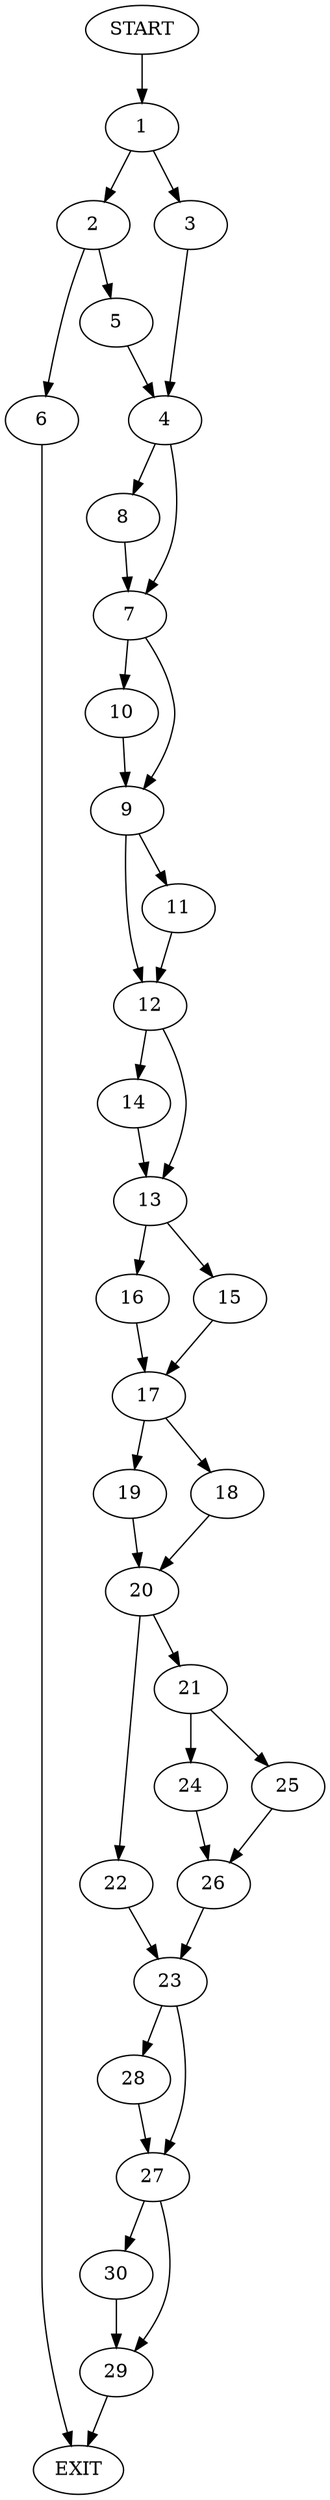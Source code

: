 digraph {
0 [label="START"]
31 [label="EXIT"]
0 -> 1
1 -> 2
1 -> 3
3 -> 4
2 -> 5
2 -> 6
4 -> 7
4 -> 8
6 -> 31
5 -> 4
8 -> 7
7 -> 9
7 -> 10
9 -> 11
9 -> 12
10 -> 9
11 -> 12
12 -> 13
12 -> 14
13 -> 15
13 -> 16
14 -> 13
16 -> 17
15 -> 17
17 -> 18
17 -> 19
19 -> 20
18 -> 20
20 -> 21
20 -> 22
22 -> 23
21 -> 24
21 -> 25
24 -> 26
25 -> 26
26 -> 23
23 -> 27
23 -> 28
27 -> 29
27 -> 30
28 -> 27
30 -> 29
29 -> 31
}
